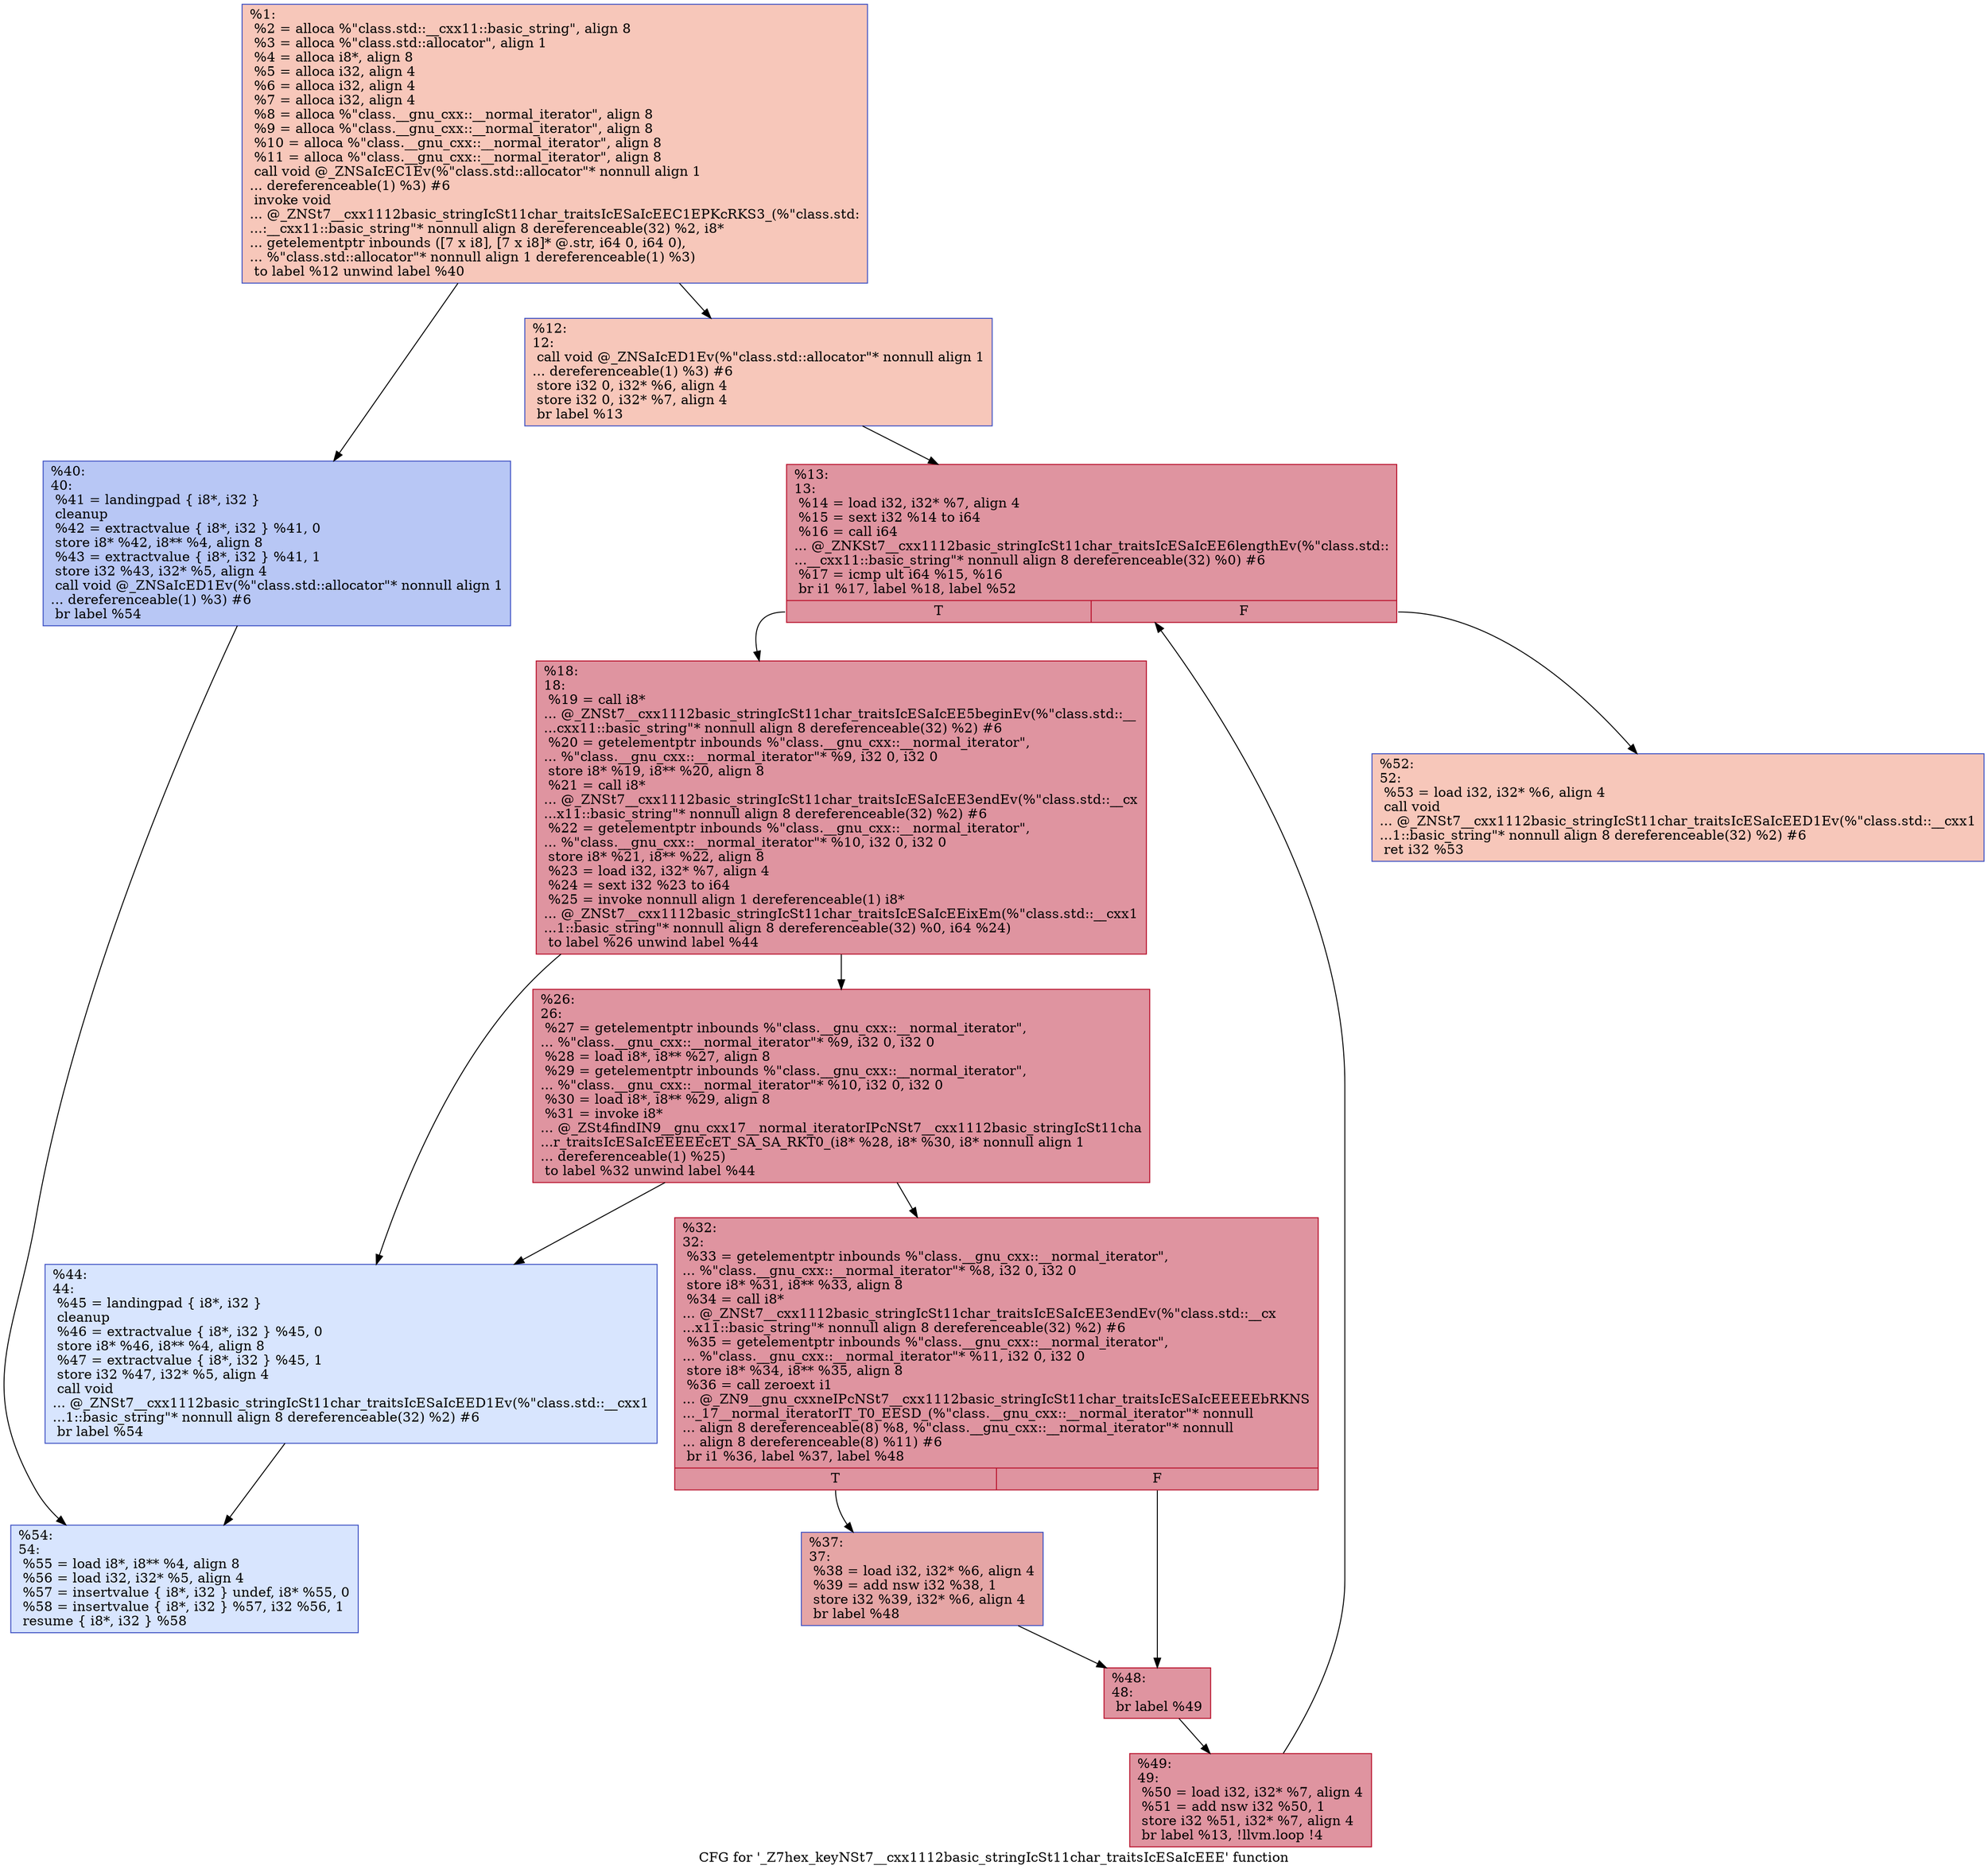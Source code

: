 digraph "CFG for '_Z7hex_keyNSt7__cxx1112basic_stringIcSt11char_traitsIcESaIcEEE' function" {
	label="CFG for '_Z7hex_keyNSt7__cxx1112basic_stringIcSt11char_traitsIcESaIcEEE' function";

	Node0x556f71f861a0 [shape=record,color="#3d50c3ff", style=filled, fillcolor="#ec7f6370",label="{%1:\l  %2 = alloca %\"class.std::__cxx11::basic_string\", align 8\l  %3 = alloca %\"class.std::allocator\", align 1\l  %4 = alloca i8*, align 8\l  %5 = alloca i32, align 4\l  %6 = alloca i32, align 4\l  %7 = alloca i32, align 4\l  %8 = alloca %\"class.__gnu_cxx::__normal_iterator\", align 8\l  %9 = alloca %\"class.__gnu_cxx::__normal_iterator\", align 8\l  %10 = alloca %\"class.__gnu_cxx::__normal_iterator\", align 8\l  %11 = alloca %\"class.__gnu_cxx::__normal_iterator\", align 8\l  call void @_ZNSaIcEC1Ev(%\"class.std::allocator\"* nonnull align 1\l... dereferenceable(1) %3) #6\l  invoke void\l... @_ZNSt7__cxx1112basic_stringIcSt11char_traitsIcESaIcEEC1EPKcRKS3_(%\"class.std:\l...:__cxx11::basic_string\"* nonnull align 8 dereferenceable(32) %2, i8*\l... getelementptr inbounds ([7 x i8], [7 x i8]* @.str, i64 0, i64 0),\l... %\"class.std::allocator\"* nonnull align 1 dereferenceable(1) %3)\l          to label %12 unwind label %40\l}"];
	Node0x556f71f861a0 -> Node0x556f71f87aa0;
	Node0x556f71f861a0 -> Node0x556f71f87af0;
	Node0x556f71f87aa0 [shape=record,color="#3d50c3ff", style=filled, fillcolor="#ec7f6370",label="{%12:\l12:                                               \l  call void @_ZNSaIcED1Ev(%\"class.std::allocator\"* nonnull align 1\l... dereferenceable(1) %3) #6\l  store i32 0, i32* %6, align 4\l  store i32 0, i32* %7, align 4\l  br label %13\l}"];
	Node0x556f71f87aa0 -> Node0x556f71f88190;
	Node0x556f71f88190 [shape=record,color="#b70d28ff", style=filled, fillcolor="#b70d2870",label="{%13:\l13:                                               \l  %14 = load i32, i32* %7, align 4\l  %15 = sext i32 %14 to i64\l  %16 = call i64\l... @_ZNKSt7__cxx1112basic_stringIcSt11char_traitsIcESaIcEE6lengthEv(%\"class.std::\l...__cxx11::basic_string\"* nonnull align 8 dereferenceable(32) %0) #6\l  %17 = icmp ult i64 %15, %16\l  br i1 %17, label %18, label %52\l|{<s0>T|<s1>F}}"];
	Node0x556f71f88190:s0 -> Node0x556f71f88330;
	Node0x556f71f88190:s1 -> Node0x556f71f88600;
	Node0x556f71f88330 [shape=record,color="#b70d28ff", style=filled, fillcolor="#b70d2870",label="{%18:\l18:                                               \l  %19 = call i8*\l... @_ZNSt7__cxx1112basic_stringIcSt11char_traitsIcESaIcEE5beginEv(%\"class.std::__\l...cxx11::basic_string\"* nonnull align 8 dereferenceable(32) %2) #6\l  %20 = getelementptr inbounds %\"class.__gnu_cxx::__normal_iterator\",\l... %\"class.__gnu_cxx::__normal_iterator\"* %9, i32 0, i32 0\l  store i8* %19, i8** %20, align 8\l  %21 = call i8*\l... @_ZNSt7__cxx1112basic_stringIcSt11char_traitsIcESaIcEE3endEv(%\"class.std::__cx\l...x11::basic_string\"* nonnull align 8 dereferenceable(32) %2) #6\l  %22 = getelementptr inbounds %\"class.__gnu_cxx::__normal_iterator\",\l... %\"class.__gnu_cxx::__normal_iterator\"* %10, i32 0, i32 0\l  store i8* %21, i8** %22, align 8\l  %23 = load i32, i32* %7, align 4\l  %24 = sext i32 %23 to i64\l  %25 = invoke nonnull align 1 dereferenceable(1) i8*\l... @_ZNSt7__cxx1112basic_stringIcSt11char_traitsIcESaIcEEixEm(%\"class.std::__cxx1\l...1::basic_string\"* nonnull align 8 dereferenceable(32) %0, i64 %24)\l          to label %26 unwind label %44\l}"];
	Node0x556f71f88330 -> Node0x556f71f88f50;
	Node0x556f71f88330 -> Node0x556f71f88fa0;
	Node0x556f71f88f50 [shape=record,color="#b70d28ff", style=filled, fillcolor="#b70d2870",label="{%26:\l26:                                               \l  %27 = getelementptr inbounds %\"class.__gnu_cxx::__normal_iterator\",\l... %\"class.__gnu_cxx::__normal_iterator\"* %9, i32 0, i32 0\l  %28 = load i8*, i8** %27, align 8\l  %29 = getelementptr inbounds %\"class.__gnu_cxx::__normal_iterator\",\l... %\"class.__gnu_cxx::__normal_iterator\"* %10, i32 0, i32 0\l  %30 = load i8*, i8** %29, align 8\l  %31 = invoke i8*\l... @_ZSt4findIN9__gnu_cxx17__normal_iteratorIPcNSt7__cxx1112basic_stringIcSt11cha\l...r_traitsIcESaIcEEEEEcET_SA_SA_RKT0_(i8* %28, i8* %30, i8* nonnull align 1\l... dereferenceable(1) %25)\l          to label %32 unwind label %44\l}"];
	Node0x556f71f88f50 -> Node0x556f71f88740;
	Node0x556f71f88f50 -> Node0x556f71f88fa0;
	Node0x556f71f88740 [shape=record,color="#b70d28ff", style=filled, fillcolor="#b70d2870",label="{%32:\l32:                                               \l  %33 = getelementptr inbounds %\"class.__gnu_cxx::__normal_iterator\",\l... %\"class.__gnu_cxx::__normal_iterator\"* %8, i32 0, i32 0\l  store i8* %31, i8** %33, align 8\l  %34 = call i8*\l... @_ZNSt7__cxx1112basic_stringIcSt11char_traitsIcESaIcEE3endEv(%\"class.std::__cx\l...x11::basic_string\"* nonnull align 8 dereferenceable(32) %2) #6\l  %35 = getelementptr inbounds %\"class.__gnu_cxx::__normal_iterator\",\l... %\"class.__gnu_cxx::__normal_iterator\"* %11, i32 0, i32 0\l  store i8* %34, i8** %35, align 8\l  %36 = call zeroext i1\l... @_ZN9__gnu_cxxneIPcNSt7__cxx1112basic_stringIcSt11char_traitsIcESaIcEEEEEbRKNS\l..._17__normal_iteratorIT_T0_EESD_(%\"class.__gnu_cxx::__normal_iterator\"* nonnull\l... align 8 dereferenceable(8) %8, %\"class.__gnu_cxx::__normal_iterator\"* nonnull\l... align 8 dereferenceable(8) %11) #6\l  br i1 %36, label %37, label %48\l|{<s0>T|<s1>F}}"];
	Node0x556f71f88740:s0 -> Node0x556f71f8a1e0;
	Node0x556f71f88740:s1 -> Node0x556f71f8a270;
	Node0x556f71f8a1e0 [shape=record,color="#3d50c3ff", style=filled, fillcolor="#c5333470",label="{%37:\l37:                                               \l  %38 = load i32, i32* %6, align 4\l  %39 = add nsw i32 %38, 1\l  store i32 %39, i32* %6, align 4\l  br label %48\l}"];
	Node0x556f71f8a1e0 -> Node0x556f71f8a270;
	Node0x556f71f87af0 [shape=record,color="#3d50c3ff", style=filled, fillcolor="#5f7fe870",label="{%40:\l40:                                               \l  %41 = landingpad \{ i8*, i32 \}\l          cleanup\l  %42 = extractvalue \{ i8*, i32 \} %41, 0\l  store i8* %42, i8** %4, align 8\l  %43 = extractvalue \{ i8*, i32 \} %41, 1\l  store i32 %43, i32* %5, align 4\l  call void @_ZNSaIcED1Ev(%\"class.std::allocator\"* nonnull align 1\l... dereferenceable(1) %3) #6\l  br label %54\l}"];
	Node0x556f71f87af0 -> Node0x556f71f8ab60;
	Node0x556f71f88fa0 [shape=record,color="#3d50c3ff", style=filled, fillcolor="#a7c5fe70",label="{%44:\l44:                                               \l  %45 = landingpad \{ i8*, i32 \}\l          cleanup\l  %46 = extractvalue \{ i8*, i32 \} %45, 0\l  store i8* %46, i8** %4, align 8\l  %47 = extractvalue \{ i8*, i32 \} %45, 1\l  store i32 %47, i32* %5, align 4\l  call void\l... @_ZNSt7__cxx1112basic_stringIcSt11char_traitsIcESaIcEED1Ev(%\"class.std::__cxx1\l...1::basic_string\"* nonnull align 8 dereferenceable(32) %2) #6\l  br label %54\l}"];
	Node0x556f71f88fa0 -> Node0x556f71f8ab60;
	Node0x556f71f8a270 [shape=record,color="#b70d28ff", style=filled, fillcolor="#b70d2870",label="{%48:\l48:                                               \l  br label %49\l}"];
	Node0x556f71f8a270 -> Node0x556f71f8aeb0;
	Node0x556f71f8aeb0 [shape=record,color="#b70d28ff", style=filled, fillcolor="#b70d2870",label="{%49:\l49:                                               \l  %50 = load i32, i32* %7, align 4\l  %51 = add nsw i32 %50, 1\l  store i32 %51, i32* %7, align 4\l  br label %13, !llvm.loop !4\l}"];
	Node0x556f71f8aeb0 -> Node0x556f71f88190;
	Node0x556f71f88600 [shape=record,color="#3d50c3ff", style=filled, fillcolor="#ec7f6370",label="{%52:\l52:                                               \l  %53 = load i32, i32* %6, align 4\l  call void\l... @_ZNSt7__cxx1112basic_stringIcSt11char_traitsIcESaIcEED1Ev(%\"class.std::__cxx1\l...1::basic_string\"* nonnull align 8 dereferenceable(32) %2) #6\l  ret i32 %53\l}"];
	Node0x556f71f8ab60 [shape=record,color="#3d50c3ff", style=filled, fillcolor="#a7c5fe70",label="{%54:\l54:                                               \l  %55 = load i8*, i8** %4, align 8\l  %56 = load i32, i32* %5, align 4\l  %57 = insertvalue \{ i8*, i32 \} undef, i8* %55, 0\l  %58 = insertvalue \{ i8*, i32 \} %57, i32 %56, 1\l  resume \{ i8*, i32 \} %58\l}"];
}

